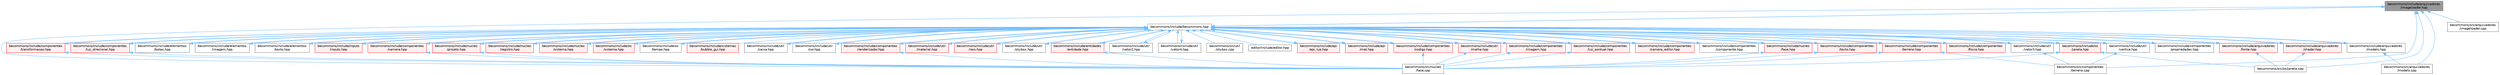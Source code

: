 digraph "becommons/include/arquivadores/imageloader.hpp"
{
 // LATEX_PDF_SIZE
  bgcolor="transparent";
  edge [fontname=Helvetica,fontsize=10,labelfontname=Helvetica,labelfontsize=10];
  node [fontname=Helvetica,fontsize=10,shape=box,height=0.2,width=0.4];
  Node1 [id="Node000001",label="becommons/include/arquivadores\l/imageloader.hpp",height=0.2,width=0.4,color="gray40", fillcolor="grey60", style="filled", fontcolor="black",tooltip="Gerencia as imagems/texturas carregadas na engine."];
  Node1 -> Node2 [id="edge1_Node000001_Node000002",dir="back",color="steelblue1",style="solid",tooltip=" "];
  Node2 [id="Node000002",label="becommons/include/becommons.hpp",height=0.2,width=0.4,color="grey40", fillcolor="white", style="filled",URL="$becommons_8hpp.html",tooltip=" "];
  Node2 -> Node3 [id="edge2_Node000002_Node000003",dir="back",color="steelblue1",style="solid",tooltip=" "];
  Node3 [id="Node000003",label="becommons/include/api\l/api_lua.hpp",height=0.2,width=0.4,color="red", fillcolor="#FFF0F0", style="filled",URL="$api__lua_8hpp.html",tooltip="Gerencia a configuração do luabridge para api lua."];
  Node3 -> Node2 [id="edge3_Node000003_Node000002",dir="back",color="steelblue1",style="solid",tooltip=" "];
  Node2 -> Node6 [id="edge4_Node000002_Node000006",dir="back",color="steelblue1",style="solid",tooltip=" "];
  Node6 [id="Node000006",label="becommons/include/api\l/mat.hpp",height=0.2,width=0.4,color="red", fillcolor="#FFF0F0", style="filled",URL="$mat_8hpp.html",tooltip="Gerencia funçoes matemáticas."];
  Node6 -> Node2 [id="edge5_Node000006_Node000002",dir="back",color="steelblue1",style="solid",tooltip=" "];
  Node2 -> Node7 [id="edge6_Node000002_Node000007",dir="back",color="steelblue1",style="solid",tooltip=" "];
  Node7 [id="Node000007",label="becommons/include/arquivadores\l/fonte.hpp",height=0.2,width=0.4,color="red", fillcolor="#FFF0F0", style="filled",URL="$fonte_8hpp.html",tooltip="Define estruturas básicas para renderização de textos."];
  Node7 -> Node2 [id="edge7_Node000007_Node000002",dir="back",color="steelblue1",style="solid",tooltip=" "];
  Node7 -> Node10 [id="edge8_Node000007_Node000010",dir="back",color="steelblue1",style="solid",tooltip=" "];
  Node10 [id="Node000010",label="becommons/src/os/janela.cpp",height=0.2,width=0.4,color="grey40", fillcolor="white", style="filled",URL="$janela_8cpp.html",tooltip=" "];
  Node2 -> Node1 [id="edge9_Node000002_Node000001",dir="back",color="steelblue1",style="solid",tooltip=" "];
  Node2 -> Node11 [id="edge10_Node000002_Node000011",dir="back",color="steelblue1",style="solid",tooltip=" "];
  Node11 [id="Node000011",label="becommons/include/arquivadores\l/modelo.hpp",height=0.2,width=0.4,color="grey40", fillcolor="white", style="filled",URL="$modelo_8hpp.html",tooltip="Carrega um modelo usando a biblioteca assimp com base em um diretório."];
  Node11 -> Node2 [id="edge11_Node000011_Node000002",dir="back",color="steelblue1",style="solid",tooltip=" "];
  Node11 -> Node12 [id="edge12_Node000011_Node000012",dir="back",color="steelblue1",style="solid",tooltip=" "];
  Node12 [id="Node000012",label="becommons/src/arquivadores\l/modelo.cpp",height=0.2,width=0.4,color="grey40", fillcolor="white", style="filled",URL="$modelo_8cpp.html",tooltip=" "];
  Node2 -> Node13 [id="edge13_Node000002_Node000013",dir="back",color="steelblue1",style="solid",tooltip=" "];
  Node13 [id="Node000013",label="becommons/include/arquivadores\l/shader.hpp",height=0.2,width=0.4,color="red", fillcolor="#FFF0F0", style="filled",URL="$shader_8hpp.html",tooltip="Gerencia os shaders GLSL."];
  Node13 -> Node2 [id="edge14_Node000013_Node000002",dir="back",color="steelblue1",style="solid",tooltip=" "];
  Node13 -> Node10 [id="edge15_Node000013_Node000010",dir="back",color="steelblue1",style="solid",tooltip=" "];
  Node2 -> Node19 [id="edge16_Node000002_Node000019",dir="back",color="steelblue1",style="solid",tooltip=" "];
  Node19 [id="Node000019",label="becommons/include/componentes\l/camera.hpp",height=0.2,width=0.4,color="red", fillcolor="#FFF0F0", style="filled",URL="$camera_8hpp.html",tooltip="Estrutura básica de câmera."];
  Node19 -> Node2 [id="edge17_Node000019_Node000002",dir="back",color="steelblue1",style="solid",tooltip=" "];
  Node19 -> Node22 [id="edge18_Node000019_Node000022",dir="back",color="steelblue1",style="solid",tooltip=" "];
  Node22 [id="Node000022",label="becommons/src/nucleo\l/fase.cpp",height=0.2,width=0.4,color="grey40", fillcolor="white", style="filled",URL="$fase_8cpp.html",tooltip=" "];
  Node2 -> Node23 [id="edge19_Node000002_Node000023",dir="back",color="steelblue1",style="solid",tooltip=" "];
  Node23 [id="Node000023",label="becommons/include/componentes\l/camera_editor.hpp",height=0.2,width=0.4,color="red", fillcolor="#FFF0F0", style="filled",URL="$camera__editor_8hpp.html",tooltip=" "];
  Node23 -> Node2 [id="edge20_Node000023_Node000002",dir="back",color="steelblue1",style="solid",tooltip=" "];
  Node2 -> Node28 [id="edge21_Node000002_Node000028",dir="back",color="steelblue1",style="solid",tooltip=" "];
  Node28 [id="Node000028",label="becommons/include/componentes\l/codigo.hpp",height=0.2,width=0.4,color="red", fillcolor="#FFF0F0", style="filled",URL="$codigo_8hpp.html",tooltip="Componente de código para entidades ECS."];
  Node28 -> Node2 [id="edge22_Node000028_Node000002",dir="back",color="steelblue1",style="solid",tooltip=" "];
  Node28 -> Node22 [id="edge23_Node000028_Node000022",dir="back",color="steelblue1",style="solid",tooltip=" "];
  Node2 -> Node30 [id="edge24_Node000002_Node000030",dir="back",color="steelblue1",style="solid",tooltip=" "];
  Node30 [id="Node000030",label="becommons/include/componentes\l/componente.hpp",height=0.2,width=0.4,color="grey40", fillcolor="white", style="filled",URL="$componente_8hpp.html",tooltip="Estrutura base para componetes."];
  Node30 -> Node2 [id="edge25_Node000030_Node000002",dir="back",color="steelblue1",style="solid",tooltip=" "];
  Node2 -> Node31 [id="edge26_Node000002_Node000031",dir="back",color="steelblue1",style="solid",tooltip=" "];
  Node31 [id="Node000031",label="becommons/include/componentes\l/fisica.hpp",height=0.2,width=0.4,color="red", fillcolor="#FFF0F0", style="filled",URL="$fisica_8hpp.html",tooltip="Componente de física para entidades ECS."];
  Node31 -> Node2 [id="edge27_Node000031_Node000002",dir="back",color="steelblue1",style="solid",tooltip=" "];
  Node2 -> Node34 [id="edge28_Node000002_Node000034",dir="back",color="steelblue1",style="solid",tooltip=" "];
  Node34 [id="Node000034",label="becommons/include/componentes\l/imagem.hpp",height=0.2,width=0.4,color="red", fillcolor="#FFF0F0", style="filled",URL="$componentes_2imagem_8hpp.html",tooltip=" "];
  Node34 -> Node2 [id="edge29_Node000034_Node000002",dir="back",color="steelblue1",style="solid",tooltip=" "];
  Node34 -> Node22 [id="edge30_Node000034_Node000022",dir="back",color="steelblue1",style="solid",tooltip=" "];
  Node2 -> Node35 [id="edge31_Node000002_Node000035",dir="back",color="steelblue1",style="solid",tooltip=" "];
  Node35 [id="Node000035",label="becommons/include/componentes\l/luz_direcional.hpp",height=0.2,width=0.4,color="red", fillcolor="#FFF0F0", style="filled",URL="$luz__direcional_8hpp.html",tooltip=" "];
  Node35 -> Node2 [id="edge32_Node000035_Node000002",dir="back",color="steelblue1",style="solid",tooltip=" "];
  Node35 -> Node22 [id="edge33_Node000035_Node000022",dir="back",color="steelblue1",style="solid",tooltip=" "];
  Node2 -> Node36 [id="edge34_Node000002_Node000036",dir="back",color="steelblue1",style="solid",tooltip=" "];
  Node36 [id="Node000036",label="becommons/include/componentes\l/luz_pontual.hpp",height=0.2,width=0.4,color="red", fillcolor="#FFF0F0", style="filled",URL="$luz__pontual_8hpp.html",tooltip=" "];
  Node36 -> Node2 [id="edge35_Node000036_Node000002",dir="back",color="steelblue1",style="solid",tooltip=" "];
  Node36 -> Node22 [id="edge36_Node000036_Node000022",dir="back",color="steelblue1",style="solid",tooltip=" "];
  Node2 -> Node37 [id="edge37_Node000002_Node000037",dir="back",color="steelblue1",style="solid",tooltip=" "];
  Node37 [id="Node000037",label="becommons/include/componentes\l/propriedades.hpp",height=0.2,width=0.4,color="grey40", fillcolor="white", style="filled",URL="$propriedades_8hpp.html",tooltip=" "];
  Node37 -> Node2 [id="edge38_Node000037_Node000002",dir="back",color="steelblue1",style="solid",tooltip=" "];
  Node2 -> Node38 [id="edge39_Node000002_Node000038",dir="back",color="steelblue1",style="solid",tooltip=" "];
  Node38 [id="Node000038",label="becommons/include/componentes\l/renderizador.hpp",height=0.2,width=0.4,color="red", fillcolor="#FFF0F0", style="filled",URL="$renderizador_8hpp.html",tooltip=" "];
  Node38 -> Node2 [id="edge40_Node000038_Node000002",dir="back",color="steelblue1",style="solid",tooltip=" "];
  Node38 -> Node22 [id="edge41_Node000038_Node000022",dir="back",color="steelblue1",style="solid",tooltip=" "];
  Node2 -> Node39 [id="edge42_Node000002_Node000039",dir="back",color="steelblue1",style="solid",tooltip=" "];
  Node39 [id="Node000039",label="becommons/include/componentes\l/terreno.hpp",height=0.2,width=0.4,color="red", fillcolor="#FFF0F0", style="filled",URL="$terreno_8hpp.html",tooltip=" "];
  Node39 -> Node2 [id="edge43_Node000039_Node000002",dir="back",color="steelblue1",style="solid",tooltip=" "];
  Node39 -> Node40 [id="edge44_Node000039_Node000040",dir="back",color="steelblue1",style="solid",tooltip=" "];
  Node40 [id="Node000040",label="becommons/src/componentes\l/terreno.cpp",height=0.2,width=0.4,color="grey40", fillcolor="white", style="filled",URL="$terreno_8cpp.html",tooltip=" "];
  Node39 -> Node22 [id="edge45_Node000039_Node000022",dir="back",color="steelblue1",style="solid",tooltip=" "];
  Node2 -> Node41 [id="edge46_Node000002_Node000041",dir="back",color="steelblue1",style="solid",tooltip=" "];
  Node41 [id="Node000041",label="becommons/include/componentes\l/texto.hpp",height=0.2,width=0.4,color="red", fillcolor="#FFF0F0", style="filled",URL="$componentes_2texto_8hpp.html",tooltip=" "];
  Node41 -> Node2 [id="edge47_Node000041_Node000002",dir="back",color="steelblue1",style="solid",tooltip=" "];
  Node41 -> Node22 [id="edge48_Node000041_Node000022",dir="back",color="steelblue1",style="solid",tooltip=" "];
  Node2 -> Node42 [id="edge49_Node000002_Node000042",dir="back",color="steelblue1",style="solid",tooltip=" "];
  Node42 [id="Node000042",label="becommons/include/componentes\l/transformacao.hpp",height=0.2,width=0.4,color="red", fillcolor="#FFF0F0", style="filled",URL="$transformacao_8hpp.html",tooltip="Calcula a mtriz de modelo para um objeto 3d qualquer."];
  Node42 -> Node2 [id="edge50_Node000042_Node000002",dir="back",color="steelblue1",style="solid",tooltip=" "];
  Node42 -> Node22 [id="edge51_Node000042_Node000022",dir="back",color="steelblue1",style="solid",tooltip=" "];
  Node2 -> Node44 [id="edge52_Node000002_Node000044",dir="back",color="steelblue1",style="solid",tooltip=" "];
  Node44 [id="Node000044",label="becommons/include/elementos\l/botao.hpp",height=0.2,width=0.4,color="grey40", fillcolor="white", style="filled",URL="$botao_8hpp.html",tooltip=" "];
  Node44 -> Node2 [id="edge53_Node000044_Node000002",dir="back",color="steelblue1",style="solid",tooltip=" "];
  Node2 -> Node45 [id="edge54_Node000002_Node000045",dir="back",color="steelblue1",style="solid",tooltip=" "];
  Node45 [id="Node000045",label="becommons/include/elementos\l/imagem.hpp",height=0.2,width=0.4,color="grey40", fillcolor="white", style="filled",URL="$elementos_2imagem_8hpp.html",tooltip="Gerencia a configuração do luabridge para api lua."];
  Node45 -> Node2 [id="edge55_Node000045_Node000002",dir="back",color="steelblue1",style="solid",tooltip=" "];
  Node2 -> Node46 [id="edge56_Node000002_Node000046",dir="back",color="steelblue1",style="solid",tooltip=" "];
  Node46 [id="Node000046",label="becommons/include/elementos\l/texto.hpp",height=0.2,width=0.4,color="grey40", fillcolor="white", style="filled",URL="$elementos_2texto_8hpp.html",tooltip=" "];
  Node46 -> Node2 [id="edge57_Node000046_Node000002",dir="back",color="steelblue1",style="solid",tooltip=" "];
  Node2 -> Node47 [id="edge58_Node000002_Node000047",dir="back",color="steelblue1",style="solid",tooltip=" "];
  Node47 [id="Node000047",label="becommons/include/entidades\l/entidade.hpp",height=0.2,width=0.4,color="red", fillcolor="#FFF0F0", style="filled",URL="$entidade_8hpp.html",tooltip="Inclusoes e defini��es relacionadas � entidade."];
  Node47 -> Node2 [id="edge59_Node000047_Node000002",dir="back",color="steelblue1",style="solid",tooltip=" "];
  Node47 -> Node22 [id="edge60_Node000047_Node000022",dir="back",color="steelblue1",style="solid",tooltip=" "];
  Node2 -> Node48 [id="edge61_Node000002_Node000048",dir="back",color="steelblue1",style="solid",tooltip=" "];
  Node48 [id="Node000048",label="becommons/include/inputs\l/inputs.hpp",height=0.2,width=0.4,color="red", fillcolor="#FFF0F0", style="filled",URL="$inputs_8hpp.html",tooltip=" "];
  Node48 -> Node2 [id="edge62_Node000048_Node000002",dir="back",color="steelblue1",style="solid",tooltip=" "];
  Node2 -> Node50 [id="edge63_Node000002_Node000050",dir="back",color="steelblue1",style="solid",tooltip=" "];
  Node50 [id="Node000050",label="becommons/include/nucleo\l/fase.hpp",height=0.2,width=0.4,color="red", fillcolor="#FFF0F0", style="filled",URL="$fase_8hpp.html",tooltip="Gerencia sistemas numa fase."];
  Node50 -> Node2 [id="edge64_Node000050_Node000002",dir="back",color="steelblue1",style="solid",tooltip=" "];
  Node50 -> Node22 [id="edge65_Node000050_Node000022",dir="back",color="steelblue1",style="solid",tooltip=" "];
  Node2 -> Node52 [id="edge66_Node000002_Node000052",dir="back",color="steelblue1",style="solid",tooltip=" "];
  Node52 [id="Node000052",label="becommons/include/nucleo\l/projeto.hpp",height=0.2,width=0.4,color="red", fillcolor="#FFF0F0", style="filled",URL="$projeto_8hpp.html",tooltip="Gerencia configurações do projeto."];
  Node52 -> Node2 [id="edge67_Node000052_Node000002",dir="back",color="steelblue1",style="solid",tooltip=" "];
  Node52 -> Node22 [id="edge68_Node000052_Node000022",dir="back",color="steelblue1",style="solid",tooltip=" "];
  Node2 -> Node54 [id="edge69_Node000002_Node000054",dir="back",color="steelblue1",style="solid",tooltip=" "];
  Node54 [id="Node000054",label="becommons/include/nucleo\l/registro.hpp",height=0.2,width=0.4,color="red", fillcolor="#FFF0F0", style="filled",URL="$registro_8hpp.html",tooltip="Inclusoes e definições relacionadas à registro."];
  Node54 -> Node2 [id="edge70_Node000054_Node000002",dir="back",color="steelblue1",style="solid",tooltip=" "];
  Node2 -> Node55 [id="edge71_Node000002_Node000055",dir="back",color="steelblue1",style="solid",tooltip=" "];
  Node55 [id="Node000055",label="becommons/include/nucleo\l/sistema.hpp",height=0.2,width=0.4,color="red", fillcolor="#FFF0F0", style="filled",URL="$nucleo_2sistema_8hpp.html",tooltip=" "];
  Node55 -> Node2 [id="edge72_Node000055_Node000002",dir="back",color="steelblue1",style="solid",tooltip=" "];
  Node2 -> Node58 [id="edge73_Node000002_Node000058",dir="back",color="steelblue1",style="solid",tooltip=" "];
  Node58 [id="Node000058",label="becommons/include/os\l/janela.hpp",height=0.2,width=0.4,color="red", fillcolor="#FFF0F0", style="filled",URL="$janela_8hpp.html",tooltip="Inicia e gerencia janela glfw."];
  Node58 -> Node2 [id="edge74_Node000058_Node000002",dir="back",color="steelblue1",style="solid",tooltip=" "];
  Node58 -> Node22 [id="edge75_Node000058_Node000022",dir="back",color="steelblue1",style="solid",tooltip=" "];
  Node58 -> Node10 [id="edge76_Node000058_Node000010",dir="back",color="steelblue1",style="solid",tooltip=" "];
  Node2 -> Node60 [id="edge77_Node000002_Node000060",dir="back",color="steelblue1",style="solid",tooltip=" "];
  Node60 [id="Node000060",label="becommons/include/os\l/sistema.hpp",height=0.2,width=0.4,color="red", fillcolor="#FFF0F0", style="filled",URL="$os_2sistema_8hpp.html",tooltip="funçoes do sistema"];
  Node60 -> Node2 [id="edge78_Node000060_Node000002",dir="back",color="steelblue1",style="solid",tooltip=" "];
  Node2 -> Node61 [id="edge79_Node000002_Node000061",dir="back",color="steelblue1",style="solid",tooltip=" "];
  Node61 [id="Node000061",label="becommons/include/os\l/tempo.hpp",height=0.2,width=0.4,color="grey40", fillcolor="white", style="filled",URL="$tempo_8hpp.html",tooltip="Inicia e gerencia o tempo."];
  Node61 -> Node2 [id="edge80_Node000061_Node000002",dir="back",color="steelblue1",style="solid",tooltip=" "];
  Node2 -> Node62 [id="edge81_Node000002_Node000062",dir="back",color="steelblue1",style="solid",tooltip=" "];
  Node62 [id="Node000062",label="becommons/include/sistemas\l/bubble_gui.hpp",height=0.2,width=0.4,color="red", fillcolor="#FFF0F0", style="filled",URL="$bubble__gui_8hpp.html",tooltip=" "];
  Node2 -> Node63 [id="edge82_Node000002_Node000063",dir="back",color="steelblue1",style="solid",tooltip=" "];
  Node63 [id="Node000063",label="becommons/include/util\l/caixa.hpp",height=0.2,width=0.4,color="grey40", fillcolor="white", style="filled",URL="$caixa_8hpp.html",tooltip=" "];
  Node63 -> Node2 [id="edge83_Node000063_Node000002",dir="back",color="steelblue1",style="solid",tooltip=" "];
  Node2 -> Node64 [id="edge84_Node000002_Node000064",dir="back",color="steelblue1",style="solid",tooltip=" "];
  Node64 [id="Node000064",label="becommons/include/util\l/cor.hpp",height=0.2,width=0.4,color="grey40", fillcolor="white", style="filled",URL="$cor_8hpp.html",tooltip=" "];
  Node64 -> Node2 [id="edge85_Node000064_Node000002",dir="back",color="steelblue1",style="solid",tooltip=" "];
  Node2 -> Node65 [id="edge86_Node000002_Node000065",dir="back",color="steelblue1",style="solid",tooltip=" "];
  Node65 [id="Node000065",label="becommons/include/util\l/malha.hpp",height=0.2,width=0.4,color="red", fillcolor="#FFF0F0", style="filled",URL="$malha_8hpp.html",tooltip=" "];
  Node65 -> Node2 [id="edge87_Node000065_Node000002",dir="back",color="steelblue1",style="solid",tooltip=" "];
  Node65 -> Node22 [id="edge88_Node000065_Node000022",dir="back",color="steelblue1",style="solid",tooltip=" "];
  Node2 -> Node67 [id="edge89_Node000002_Node000067",dir="back",color="steelblue1",style="solid",tooltip=" "];
  Node67 [id="Node000067",label="becommons/include/util\l/material.hpp",height=0.2,width=0.4,color="red", fillcolor="#FFF0F0", style="filled",URL="$material_8hpp.html",tooltip=" "];
  Node67 -> Node2 [id="edge90_Node000067_Node000002",dir="back",color="steelblue1",style="solid",tooltip=" "];
  Node2 -> Node68 [id="edge91_Node000002_Node000068",dir="back",color="steelblue1",style="solid",tooltip=" "];
  Node68 [id="Node000068",label="becommons/include/util\l/raio.hpp",height=0.2,width=0.4,color="red", fillcolor="#FFF0F0", style="filled",URL="$raio_8hpp.html",tooltip=" "];
  Node68 -> Node2 [id="edge92_Node000068_Node000002",dir="back",color="steelblue1",style="solid",tooltip=" "];
  Node2 -> Node69 [id="edge93_Node000002_Node000069",dir="back",color="steelblue1",style="solid",tooltip=" "];
  Node69 [id="Node000069",label="becommons/include/util\l/skybox.hpp",height=0.2,width=0.4,color="grey40", fillcolor="white", style="filled",URL="$skybox_8hpp.html",tooltip=" "];
  Node69 -> Node2 [id="edge94_Node000069_Node000002",dir="back",color="steelblue1",style="solid",tooltip=" "];
  Node2 -> Node70 [id="edge95_Node000002_Node000070",dir="back",color="steelblue1",style="solid",tooltip=" "];
  Node70 [id="Node000070",label="becommons/include/util\l/vertice.hpp",height=0.2,width=0.4,color="grey40", fillcolor="white", style="filled",URL="$vertice_8hpp.html",tooltip=" "];
  Node70 -> Node2 [id="edge96_Node000070_Node000002",dir="back",color="steelblue1",style="solid",tooltip=" "];
  Node70 -> Node40 [id="edge97_Node000070_Node000040",dir="back",color="steelblue1",style="solid",tooltip=" "];
  Node2 -> Node71 [id="edge98_Node000002_Node000071",dir="back",color="steelblue1",style="solid",tooltip=" "];
  Node71 [id="Node000071",label="becommons/include/util\l/vetor2.hpp",height=0.2,width=0.4,color="grey40", fillcolor="white", style="filled",URL="$vetor2_8hpp.html",tooltip=" "];
  Node71 -> Node2 [id="edge99_Node000071_Node000002",dir="back",color="steelblue1",style="solid",tooltip=" "];
  Node2 -> Node72 [id="edge100_Node000002_Node000072",dir="back",color="steelblue1",style="solid",tooltip=" "];
  Node72 [id="Node000072",label="becommons/include/util\l/vetor3.hpp",height=0.2,width=0.4,color="grey40", fillcolor="white", style="filled",URL="$vetor3_8hpp.html",tooltip=" "];
  Node72 -> Node2 [id="edge101_Node000072_Node000002",dir="back",color="steelblue1",style="solid",tooltip=" "];
  Node72 -> Node40 [id="edge102_Node000072_Node000040",dir="back",color="steelblue1",style="solid",tooltip=" "];
  Node2 -> Node73 [id="edge103_Node000002_Node000073",dir="back",color="steelblue1",style="solid",tooltip=" "];
  Node73 [id="Node000073",label="becommons/include/util\l/vetor4.hpp",height=0.2,width=0.4,color="grey40", fillcolor="white", style="filled",URL="$vetor4_8hpp.html",tooltip=" "];
  Node73 -> Node2 [id="edge104_Node000073_Node000002",dir="back",color="steelblue1",style="solid",tooltip=" "];
  Node2 -> Node74 [id="edge105_Node000002_Node000074",dir="back",color="steelblue1",style="solid",tooltip=" "];
  Node74 [id="Node000074",label="becommons/src/util\l/skybox.cpp",height=0.2,width=0.4,color="grey40", fillcolor="white", style="filled",URL="$skybox_8cpp.html",tooltip=" "];
  Node2 -> Node26 [id="edge106_Node000002_Node000026",dir="back",color="steelblue1",style="solid",tooltip=" "];
  Node26 [id="Node000026",label="editor/include/editor.hpp",height=0.2,width=0.4,color="grey40", fillcolor="white", style="filled",URL="$editor_8hpp.html",tooltip=" "];
  Node1 -> Node75 [id="edge107_Node000001_Node000075",dir="back",color="steelblue1",style="solid",tooltip=" "];
  Node75 [id="Node000075",label="becommons/src/arquivadores\l/imageloader.cpp",height=0.2,width=0.4,color="grey40", fillcolor="white", style="filled",URL="$imageloader_8cpp.html",tooltip=" "];
  Node1 -> Node12 [id="edge108_Node000001_Node000012",dir="back",color="steelblue1",style="solid",tooltip=" "];
  Node1 -> Node40 [id="edge109_Node000001_Node000040",dir="back",color="steelblue1",style="solid",tooltip=" "];
  Node1 -> Node22 [id="edge110_Node000001_Node000022",dir="back",color="steelblue1",style="solid",tooltip=" "];
  Node1 -> Node10 [id="edge111_Node000001_Node000010",dir="back",color="steelblue1",style="solid",tooltip=" "];
}
